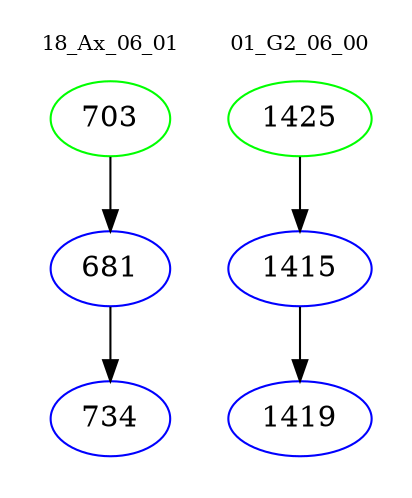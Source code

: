 digraph{
subgraph cluster_0 {
color = white
label = "18_Ax_06_01";
fontsize=10;
T0_703 [label="703", color="green"]
T0_703 -> T0_681 [color="black"]
T0_681 [label="681", color="blue"]
T0_681 -> T0_734 [color="black"]
T0_734 [label="734", color="blue"]
}
subgraph cluster_1 {
color = white
label = "01_G2_06_00";
fontsize=10;
T1_1425 [label="1425", color="green"]
T1_1425 -> T1_1415 [color="black"]
T1_1415 [label="1415", color="blue"]
T1_1415 -> T1_1419 [color="black"]
T1_1419 [label="1419", color="blue"]
}
}
